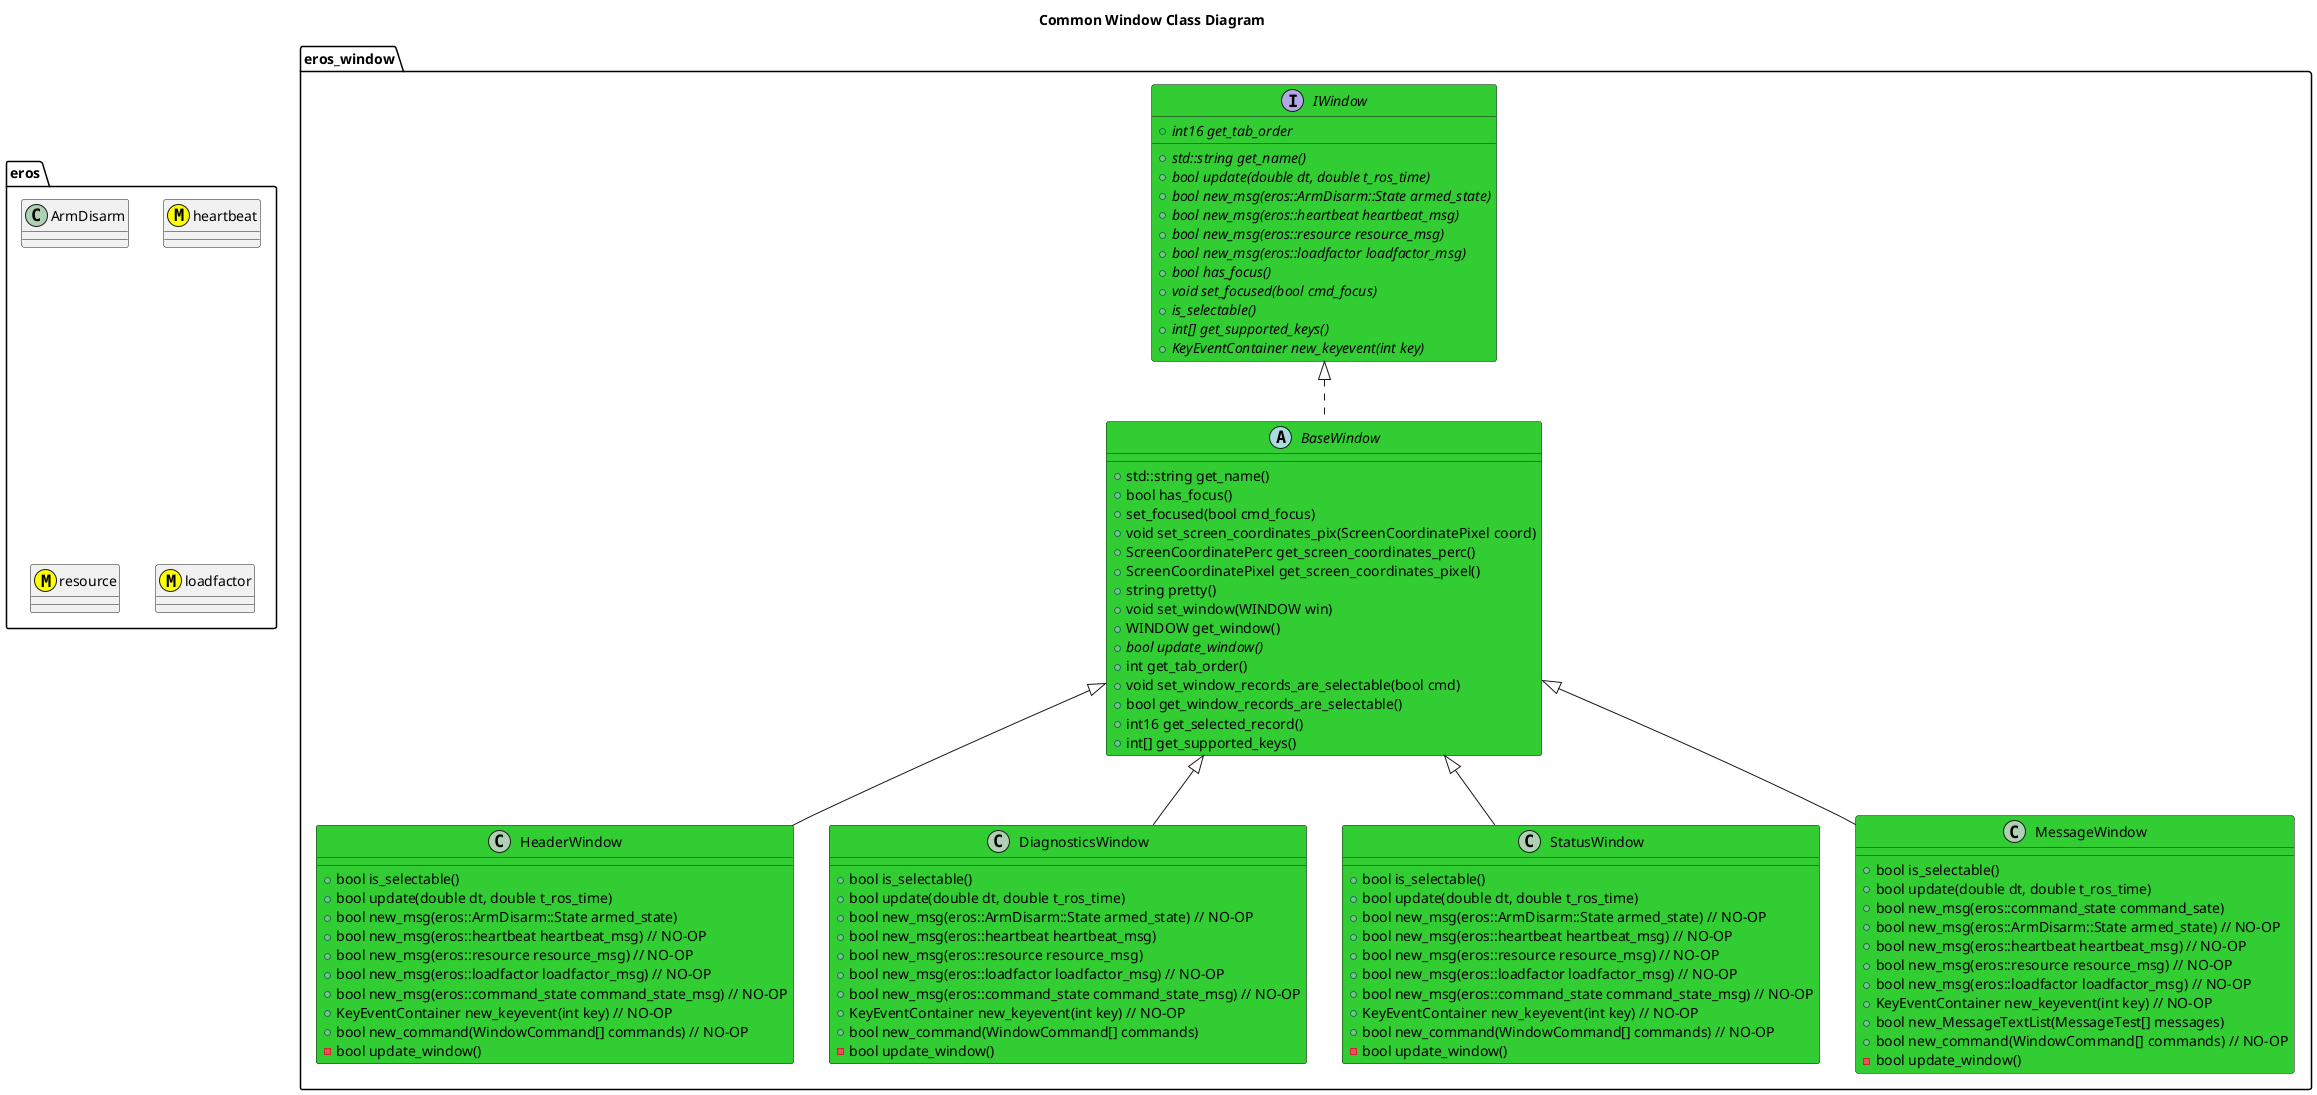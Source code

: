 @startuml
title Common Window Class Diagram
package eros {
    class ArmDisarm
    class heartbeat <<(M,#FFFF00)>>
    class resource <<(M,#FFFF00)>>
    class loadfactor <<(M,#FFFF00)>>
}
namespace eros_window {
    interface IWindow #LimeGreen {
        +{abstract} std::string get_name()
        +{abstract} bool update(double dt, double t_ros_time)
        +{abstract} bool new_msg(eros::ArmDisarm::State armed_state)
        +{abstract} bool new_msg(eros::heartbeat heartbeat_msg)
        +{abstract} bool new_msg(eros::resource resource_msg)
        +{abstract} bool new_msg(eros::loadfactor loadfactor_msg)
        +{abstract} bool has_focus()
        +{abstract} void set_focused(bool cmd_focus)
        +{abstract} is_selectable()
        +{abstract} int16 get_tab_order
        +{abstract} int[] get_supported_keys()
        +{abstract} KeyEventContainer new_keyevent(int key)
    }
    abstract BaseWindow #LimeGreen {
        +std::string get_name()
        +bool has_focus()
        +set_focused(bool cmd_focus)
        +void set_screen_coordinates_pix(ScreenCoordinatePixel coord)
        +ScreenCoordinatePerc get_screen_coordinates_perc()
        +ScreenCoordinatePixel get_screen_coordinates_pixel()
        +string pretty()
        +void set_window(WINDOW win)
        +WINDOW get_window()
        +{abstract} bool update_window()
        +int get_tab_order()
        +void set_window_records_are_selectable(bool cmd)
        +bool get_window_records_are_selectable()
        +int16 get_selected_record()
        +int[] get_supported_keys()

    }
    IWindow <|.. BaseWindow
    class HeaderWindow #LimeGreen {
        +bool is_selectable()
        +bool update(double dt, double t_ros_time)
        +bool new_msg(eros::ArmDisarm::State armed_state)
        +bool new_msg(eros::heartbeat heartbeat_msg) // NO-OP
        +bool new_msg(eros::resource resource_msg) // NO-OP
        +bool new_msg(eros::loadfactor loadfactor_msg) // NO-OP
        +bool new_msg(eros::command_state command_state_msg) // NO-OP
        +KeyEventContainer new_keyevent(int key) // NO-OP
        +bool new_command(WindowCommand[] commands) // NO-OP
        -bool update_window()

    }
    BaseWindow <|-- HeaderWindow
    class DiagnosticsWindow #LimeGreen {
        +bool is_selectable()
        +bool update(double dt, double t_ros_time)
        +bool new_msg(eros::ArmDisarm::State armed_state) // NO-OP
        +bool new_msg(eros::heartbeat heartbeat_msg)
        +bool new_msg(eros::resource resource_msg)
        +bool new_msg(eros::loadfactor loadfactor_msg) // NO-OP
        +bool new_msg(eros::command_state command_state_msg) // NO-OP
        +KeyEventContainer new_keyevent(int key) // NO-OP
        +bool new_command(WindowCommand[] commands)
        -bool update_window()
        
    }
    BaseWindow <|-- DiagnosticsWindow
    class StatusWindow #LimeGreen {
        +bool is_selectable()
        +bool update(double dt, double t_ros_time)
        +bool new_msg(eros::ArmDisarm::State armed_state) // NO-OP
        +bool new_msg(eros::heartbeat heartbeat_msg) // NO-OP
        +bool new_msg(eros::resource resource_msg) // NO-OP
        +bool new_msg(eros::loadfactor loadfactor_msg) // NO-OP
        +bool new_msg(eros::command_state command_state_msg) // NO-OP
        +KeyEventContainer new_keyevent(int key) // NO-OP
        +bool new_command(WindowCommand[] commands) // NO-OP
        -bool update_window()
        
    }
    BaseWindow <|-- StatusWindow
    class MessageWindow #LimeGreen {
        +bool is_selectable()
        +bool update(double dt, double t_ros_time)
        +bool new_msg(eros::command_state command_sate)
        +bool new_msg(eros::ArmDisarm::State armed_state) // NO-OP
        +bool new_msg(eros::heartbeat heartbeat_msg) // NO-OP
        +bool new_msg(eros::resource resource_msg) // NO-OP
        +bool new_msg(eros::loadfactor loadfactor_msg) // NO-OP
        +KeyEventContainer new_keyevent(int key) // NO-OP
        +bool new_MessageTextList(MessageTest[] messages)
        +bool new_command(WindowCommand[] commands) // NO-OP
        -bool update_window()
        
    }
    BaseWindow <|-- MessageWindow
}
@enduml